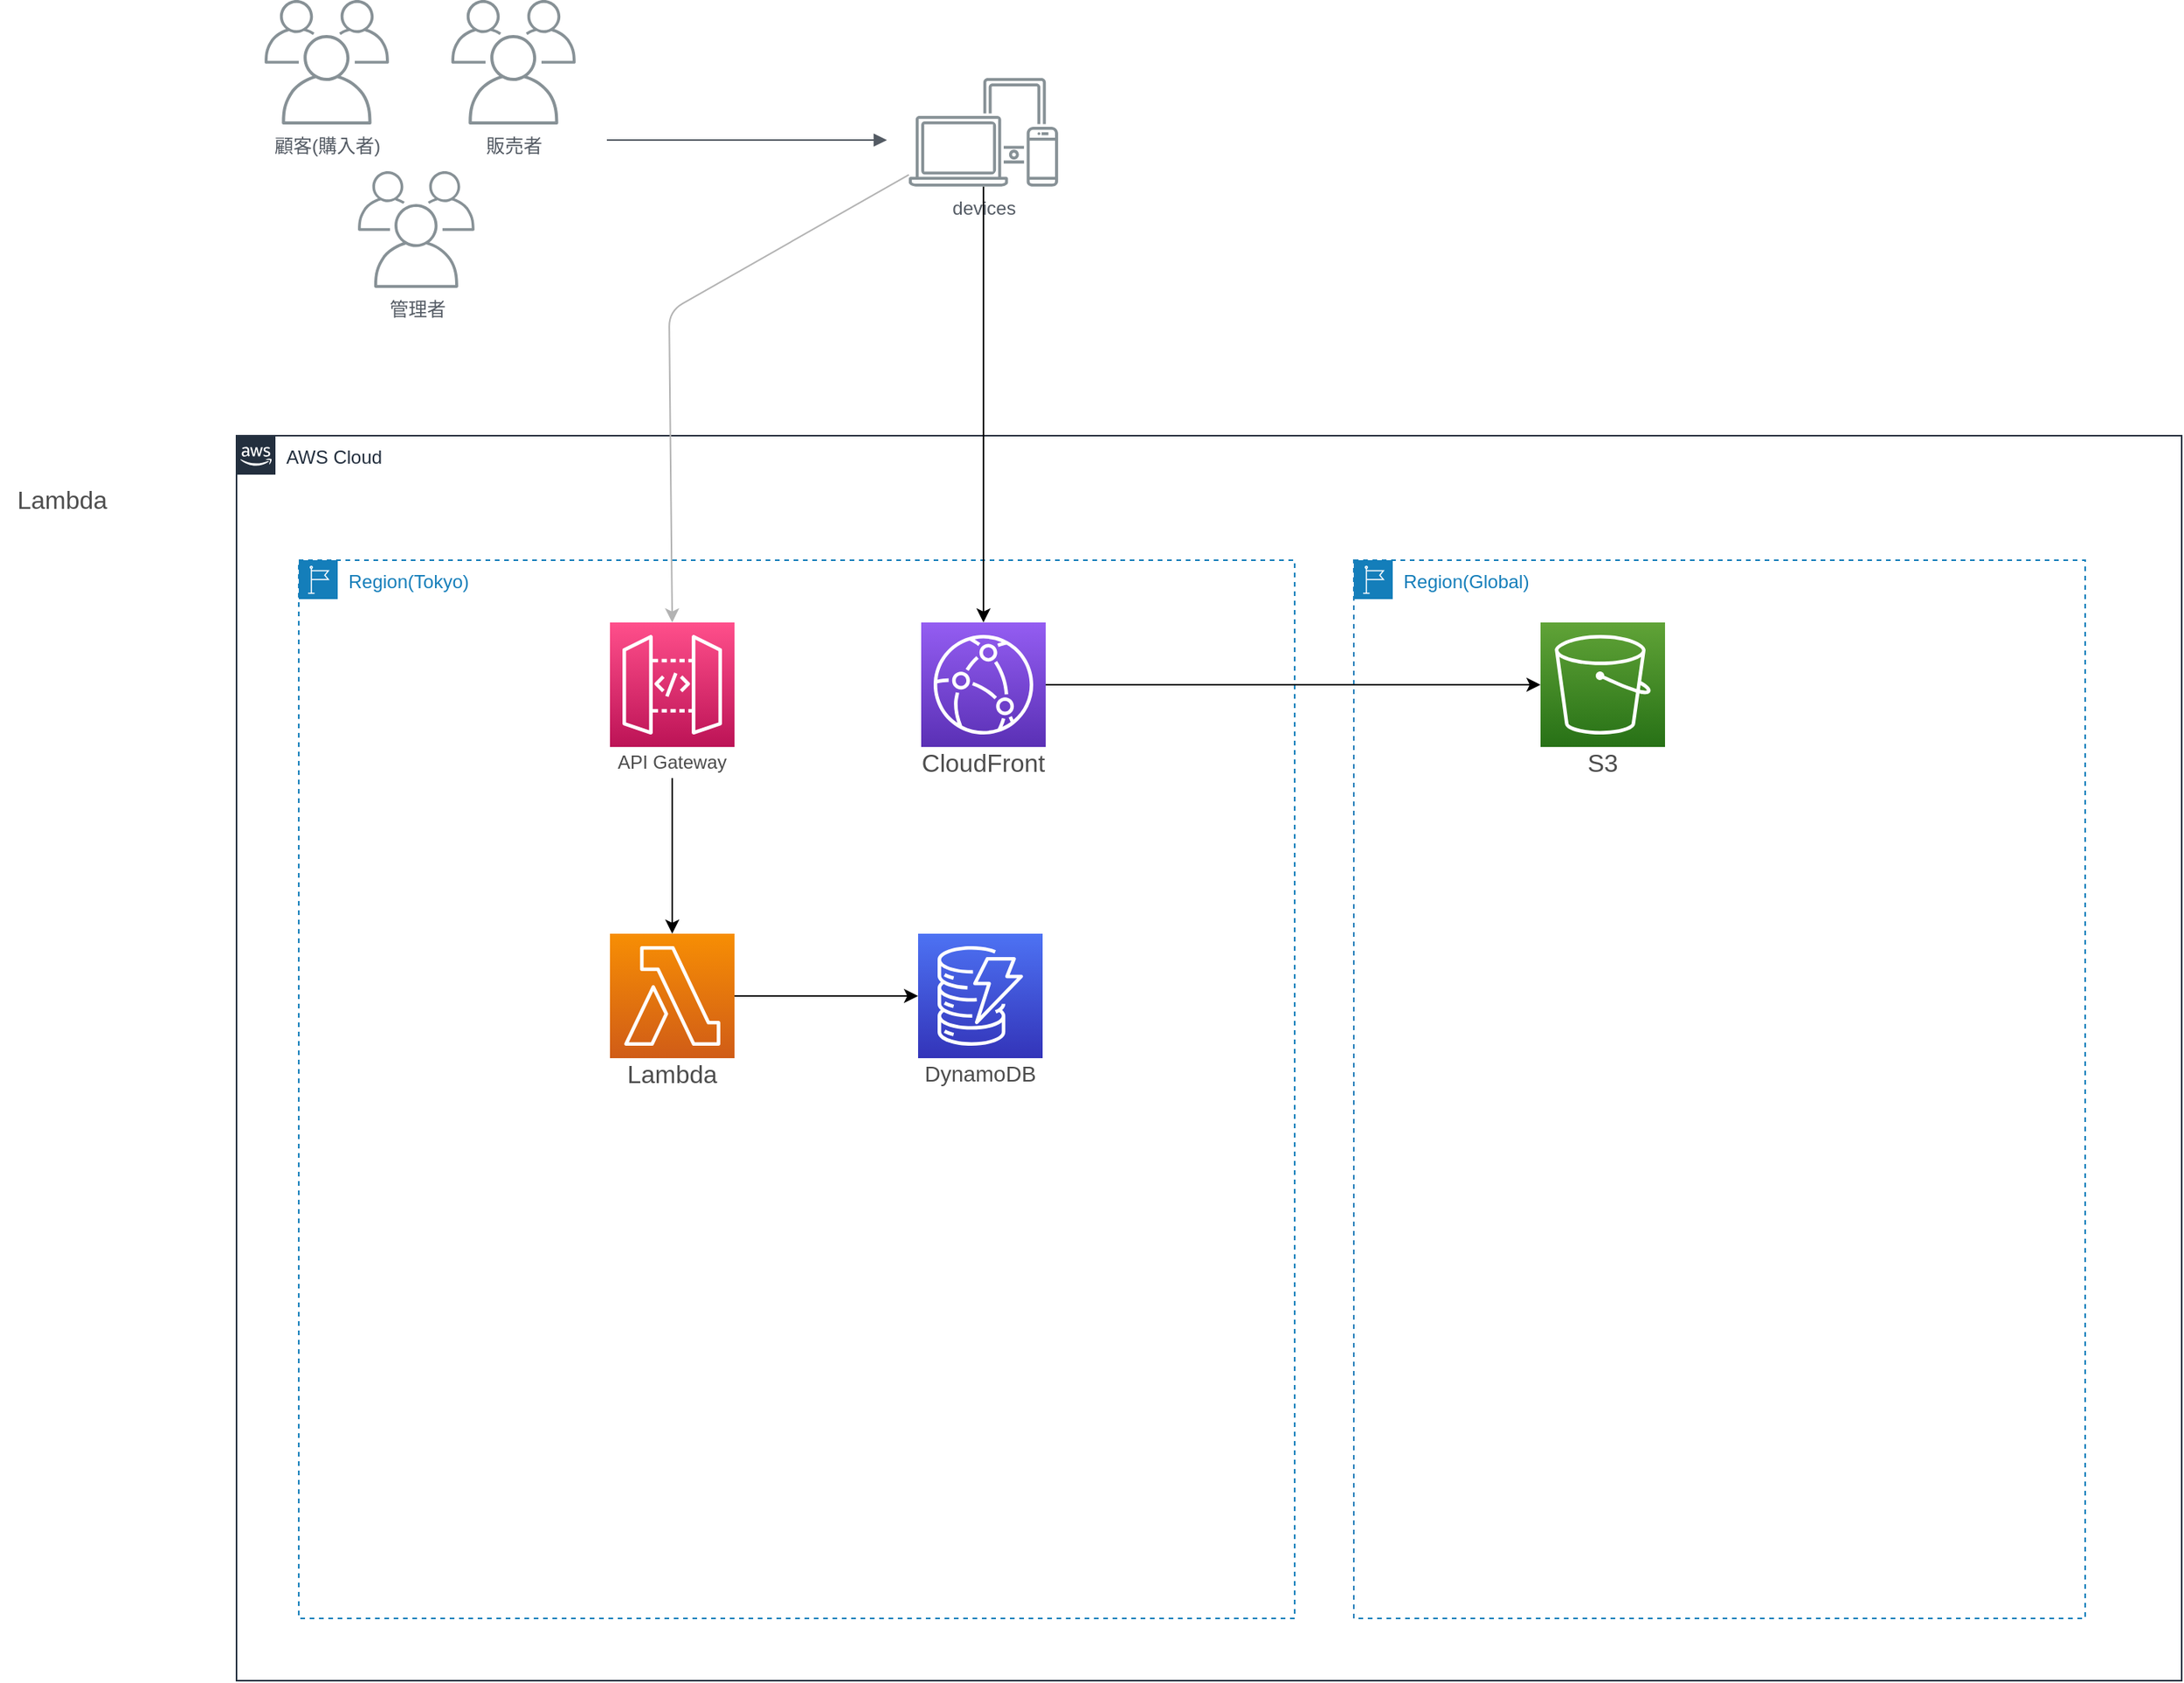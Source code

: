 <mxfile>
    <diagram id="nKzdxByq250dc3Etk0xF" name="ページ1">
        <mxGraphModel dx="1516" dy="1196" grid="1" gridSize="10" guides="1" tooltips="1" connect="1" arrows="1" fold="1" page="1" pageScale="1" pageWidth="1654" pageHeight="1169" math="0" shadow="0">
            <root>
                <mxCell id="0"/>
                <mxCell id="1" parent="0"/>
                <mxCell id="63" value="AWS Cloud" style="points=[[0,0],[0.25,0],[0.5,0],[0.75,0],[1,0],[1,0.25],[1,0.5],[1,0.75],[1,1],[0.75,1],[0.5,1],[0.25,1],[0,1],[0,0.75],[0,0.5],[0,0.25]];outlineConnect=0;gradientColor=none;html=1;whiteSpace=wrap;fontSize=12;fontStyle=0;container=1;pointerEvents=0;collapsible=0;recursiveResize=0;shape=mxgraph.aws4.group;grIcon=mxgraph.aws4.group_aws_cloud_alt;strokeColor=#232F3E;fillColor=none;verticalAlign=top;align=left;spacingLeft=30;fontColor=#232F3E;dashed=0;" parent="1" vertex="1">
                    <mxGeometry x="202" y="320" width="1250" height="800" as="geometry"/>
                </mxCell>
                <mxCell id="87" value="Region(Global)" style="points=[[0,0],[0.25,0],[0.5,0],[0.75,0],[1,0],[1,0.25],[1,0.5],[1,0.75],[1,1],[0.75,1],[0.5,1],[0.25,1],[0,1],[0,0.75],[0,0.5],[0,0.25]];outlineConnect=0;gradientColor=none;html=1;whiteSpace=wrap;fontSize=12;fontStyle=0;container=1;pointerEvents=0;collapsible=0;recursiveResize=0;shape=mxgraph.aws4.group;grIcon=mxgraph.aws4.group_region;strokeColor=#147EBA;fillColor=none;verticalAlign=top;align=left;spacingLeft=30;fontColor=#147EBA;dashed=1;" vertex="1" parent="63">
                    <mxGeometry x="718" y="80" width="470" height="680" as="geometry"/>
                </mxCell>
                <mxCell id="67" value="" style="group" vertex="1" connectable="0" parent="87">
                    <mxGeometry x="120" y="40" width="80" height="100" as="geometry"/>
                </mxCell>
                <mxCell id="37" value="" style="sketch=0;points=[[0,0,0],[0.25,0,0],[0.5,0,0],[0.75,0,0],[1,0,0],[0,1,0],[0.25,1,0],[0.5,1,0],[0.75,1,0],[1,1,0],[0,0.25,0],[0,0.5,0],[0,0.75,0],[1,0.25,0],[1,0.5,0],[1,0.75,0]];outlineConnect=0;fontColor=#232F3E;gradientColor=#60A337;gradientDirection=north;fillColor=#277116;strokeColor=#ffffff;dashed=0;verticalLabelPosition=bottom;verticalAlign=top;align=center;html=1;fontSize=12;fontStyle=0;aspect=fixed;shape=mxgraph.aws4.resourceIcon;resIcon=mxgraph.aws4.s3;" parent="67" vertex="1">
                    <mxGeometry width="80" height="80" as="geometry"/>
                </mxCell>
                <mxCell id="66" value="S3" style="text;html=1;strokeColor=none;fillColor=none;align=center;verticalAlign=middle;whiteSpace=wrap;rounded=0;fontStyle=0;fontSize=16;fontColor=#4D4D4D;" vertex="1" parent="67">
                    <mxGeometry y="80" width="80" height="20" as="geometry"/>
                </mxCell>
                <mxCell id="64" value="Region(Tokyo)" style="points=[[0,0],[0.25,0],[0.5,0],[0.75,0],[1,0],[1,0.25],[1,0.5],[1,0.75],[1,1],[0.75,1],[0.5,1],[0.25,1],[0,1],[0,0.75],[0,0.5],[0,0.25]];outlineConnect=0;gradientColor=none;html=1;whiteSpace=wrap;fontSize=12;fontStyle=0;container=1;pointerEvents=0;collapsible=0;recursiveResize=0;shape=mxgraph.aws4.group;grIcon=mxgraph.aws4.group_region;strokeColor=#147EBA;fillColor=none;verticalAlign=top;align=left;spacingLeft=30;fontColor=#147EBA;dashed=1;" parent="63" vertex="1">
                    <mxGeometry x="40" y="80" width="640" height="680" as="geometry"/>
                </mxCell>
                <mxCell id="68" value="" style="group" vertex="1" connectable="0" parent="64">
                    <mxGeometry x="400" y="40" width="80" height="100" as="geometry"/>
                </mxCell>
                <mxCell id="38" value="" style="sketch=0;points=[[0,0,0],[0.25,0,0],[0.5,0,0],[0.75,0,0],[1,0,0],[0,1,0],[0.25,1,0],[0.5,1,0],[0.75,1,0],[1,1,0],[0,0.25,0],[0,0.5,0],[0,0.75,0],[1,0.25,0],[1,0.5,0],[1,0.75,0]];outlineConnect=0;fontColor=#232F3E;gradientColor=#945DF2;gradientDirection=north;fillColor=#5A30B5;strokeColor=#ffffff;dashed=0;verticalLabelPosition=bottom;verticalAlign=top;align=center;html=1;fontSize=12;fontStyle=0;aspect=fixed;shape=mxgraph.aws4.resourceIcon;resIcon=mxgraph.aws4.cloudfront;" parent="68" vertex="1">
                    <mxGeometry width="80" height="80" as="geometry"/>
                </mxCell>
                <mxCell id="76" value="" style="edgeStyle=none;html=1;fontSize=14;" edge="1" parent="68" source="65" target="38">
                    <mxGeometry relative="1" as="geometry"/>
                </mxCell>
                <mxCell id="65" value="CloudFront" style="text;html=1;strokeColor=none;fillColor=none;align=center;verticalAlign=middle;whiteSpace=wrap;rounded=0;fontStyle=0;fontSize=16;fontColor=#4D4D4D;" vertex="1" parent="68">
                    <mxGeometry y="80" width="80" height="20" as="geometry"/>
                </mxCell>
                <mxCell id="77" style="edgeStyle=none;html=1;fontSize=14;" edge="1" parent="64" source="58" target="35">
                    <mxGeometry relative="1" as="geometry"/>
                </mxCell>
                <mxCell id="80" style="edgeStyle=none;html=1;fontSize=14;" edge="1" parent="64" source="35" target="36">
                    <mxGeometry relative="1" as="geometry"/>
                </mxCell>
                <mxCell id="59" value="" style="group" parent="64" vertex="1" connectable="0">
                    <mxGeometry x="200" y="40" width="80" height="100" as="geometry"/>
                </mxCell>
                <mxCell id="40" value="" style="sketch=0;points=[[0,0,0],[0.25,0,0],[0.5,0,0],[0.75,0,0],[1,0,0],[0,1,0],[0.25,1,0],[0.5,1,0],[0.75,1,0],[1,1,0],[0,0.25,0],[0,0.5,0],[0,0.75,0],[1,0.25,0],[1,0.5,0],[1,0.75,0]];outlineConnect=0;fontColor=#232F3E;gradientColor=#FF4F8B;gradientDirection=north;fillColor=#BC1356;strokeColor=#ffffff;dashed=0;verticalLabelPosition=bottom;verticalAlign=top;align=center;html=1;fontSize=12;fontStyle=0;aspect=fixed;shape=mxgraph.aws4.resourceIcon;resIcon=mxgraph.aws4.api_gateway;" parent="59" vertex="1">
                    <mxGeometry width="80" height="80" as="geometry"/>
                </mxCell>
                <mxCell id="58" value="API Gateway" style="text;html=1;strokeColor=none;fillColor=none;align=center;verticalAlign=middle;whiteSpace=wrap;rounded=0;fontStyle=0;fontSize=12;fontColor=#4D4D4D;" parent="59" vertex="1">
                    <mxGeometry y="80" width="80" height="20" as="geometry"/>
                </mxCell>
                <mxCell id="57" value="" style="group" parent="64" vertex="1" connectable="0">
                    <mxGeometry x="200" y="240" width="80" height="100" as="geometry"/>
                </mxCell>
                <mxCell id="35" value="" style="sketch=0;points=[[0,0,0],[0.25,0,0],[0.5,0,0],[0.75,0,0],[1,0,0],[0,1,0],[0.25,1,0],[0.5,1,0],[0.75,1,0],[1,1,0],[0,0.25,0],[0,0.5,0],[0,0.75,0],[1,0.25,0],[1,0.5,0],[1,0.75,0]];outlineConnect=0;fontColor=#232F3E;gradientColor=#F78E04;gradientDirection=north;fillColor=#D05C17;strokeColor=#ffffff;dashed=0;verticalLabelPosition=bottom;verticalAlign=top;align=center;html=1;fontSize=12;fontStyle=0;aspect=fixed;shape=mxgraph.aws4.resourceIcon;resIcon=mxgraph.aws4.lambda;" parent="57" vertex="1">
                    <mxGeometry width="80" height="80" as="geometry"/>
                </mxCell>
                <mxCell id="50" value="Lambda" style="text;html=1;strokeColor=none;fillColor=none;align=center;verticalAlign=middle;whiteSpace=wrap;rounded=0;fontStyle=0;fontSize=16;fontColor=#4D4D4D;" parent="57" vertex="1">
                    <mxGeometry y="80" width="80" height="20" as="geometry"/>
                </mxCell>
                <mxCell id="56" value="" style="group" parent="64" vertex="1" connectable="0">
                    <mxGeometry x="398" y="240" width="80" height="100" as="geometry"/>
                </mxCell>
                <mxCell id="36" value="" style="sketch=0;points=[[0,0,0],[0.25,0,0],[0.5,0,0],[0.75,0,0],[1,0,0],[0,1,0],[0.25,1,0],[0.5,1,0],[0.75,1,0],[1,1,0],[0,0.25,0],[0,0.5,0],[0,0.75,0],[1,0.25,0],[1,0.5,0],[1,0.75,0]];outlineConnect=0;fontColor=#232F3E;gradientColor=#4D72F3;gradientDirection=north;fillColor=#3334B9;strokeColor=#ffffff;dashed=0;verticalLabelPosition=bottom;verticalAlign=top;align=center;html=1;fontSize=12;fontStyle=0;aspect=fixed;shape=mxgraph.aws4.resourceIcon;resIcon=mxgraph.aws4.dynamodb;" parent="56" vertex="1">
                    <mxGeometry width="80" height="80" as="geometry"/>
                </mxCell>
                <mxCell id="81" value="" style="edgeStyle=none;html=1;fontSize=14;" edge="1" parent="56" source="53" target="36">
                    <mxGeometry relative="1" as="geometry"/>
                </mxCell>
                <mxCell id="53" value="DynamoDB" style="text;html=1;strokeColor=none;fillColor=none;align=center;verticalAlign=middle;whiteSpace=wrap;rounded=0;fontStyle=0;fontSize=14;fontColor=#4D4D4D;" parent="56" vertex="1">
                    <mxGeometry y="80" width="80" height="20" as="geometry"/>
                </mxCell>
                <mxCell id="110" style="edgeStyle=none;html=1;fontSize=14;" edge="1" parent="63" source="38" target="37">
                    <mxGeometry relative="1" as="geometry"/>
                </mxCell>
                <mxCell id="70" value="Lambda" style="text;html=1;strokeColor=none;fillColor=none;align=center;verticalAlign=middle;whiteSpace=wrap;rounded=0;fontStyle=0;fontSize=16;fontColor=#4D4D4D;" vertex="1" parent="1">
                    <mxGeometry x="50" y="350" width="80" height="21" as="geometry"/>
                </mxCell>
                <mxCell id="109" style="edgeStyle=none;html=1;fontSize=14;" edge="1" parent="1" source="92" target="38">
                    <mxGeometry relative="1" as="geometry"/>
                </mxCell>
                <mxCell id="111" style="edgeStyle=none;html=1;entryX=0.5;entryY=0;entryDx=0;entryDy=0;entryPerimeter=0;fontSize=14;strokeColor=#B3B3B3;" edge="1" parent="1" source="92" target="40">
                    <mxGeometry relative="1" as="geometry">
                        <Array as="points">
                            <mxPoint x="480" y="240"/>
                        </Array>
                    </mxGeometry>
                </mxCell>
                <mxCell id="92" value="devices" style="sketch=0;outlineConnect=0;gradientColor=none;fontColor=#545B64;strokeColor=none;fillColor=#879196;dashed=0;verticalLabelPosition=bottom;verticalAlign=top;align=center;html=1;fontSize=12;fontStyle=0;aspect=fixed;shape=mxgraph.aws4.illustration_devices;pointerEvents=1" vertex="1" parent="1">
                    <mxGeometry x="634.05" y="90" width="95.89" height="70" as="geometry"/>
                </mxCell>
                <mxCell id="101" value="" style="group" vertex="1" connectable="0" parent="1">
                    <mxGeometry x="220" y="40" width="200" height="185" as="geometry"/>
                </mxCell>
                <mxCell id="93" value="顧客(購入者)" style="sketch=0;outlineConnect=0;gradientColor=none;fontColor=#545B64;strokeColor=none;fillColor=#879196;dashed=0;verticalLabelPosition=bottom;verticalAlign=top;align=center;html=1;fontSize=12;fontStyle=0;aspect=fixed;shape=mxgraph.aws4.illustration_users;pointerEvents=1" vertex="1" parent="101">
                    <mxGeometry width="80" height="80" as="geometry"/>
                </mxCell>
                <mxCell id="98" value="販売者" style="sketch=0;outlineConnect=0;gradientColor=none;fontColor=#545B64;strokeColor=none;fillColor=#879196;dashed=0;verticalLabelPosition=bottom;verticalAlign=top;align=center;html=1;fontSize=12;fontStyle=0;aspect=fixed;shape=mxgraph.aws4.illustration_users;pointerEvents=1" vertex="1" parent="101">
                    <mxGeometry x="120" width="80" height="80" as="geometry"/>
                </mxCell>
                <mxCell id="99" value="管理者" style="sketch=0;outlineConnect=0;gradientColor=none;fontColor=#545B64;strokeColor=none;fillColor=#879196;dashed=0;verticalLabelPosition=bottom;verticalAlign=top;align=center;html=1;fontSize=12;fontStyle=0;aspect=fixed;shape=mxgraph.aws4.illustration_users;pointerEvents=1" vertex="1" parent="101">
                    <mxGeometry x="60" y="110" width="75" height="75" as="geometry"/>
                </mxCell>
                <mxCell id="107" value="" style="edgeStyle=orthogonalEdgeStyle;html=1;endArrow=block;elbow=vertical;startArrow=none;endFill=1;strokeColor=#545B64;rounded=0;fontSize=14;" edge="1" parent="1">
                    <mxGeometry width="100" relative="1" as="geometry">
                        <mxPoint x="440" y="130" as="sourcePoint"/>
                        <mxPoint x="620" y="130" as="targetPoint"/>
                    </mxGeometry>
                </mxCell>
            </root>
        </mxGraphModel>
    </diagram>
</mxfile>